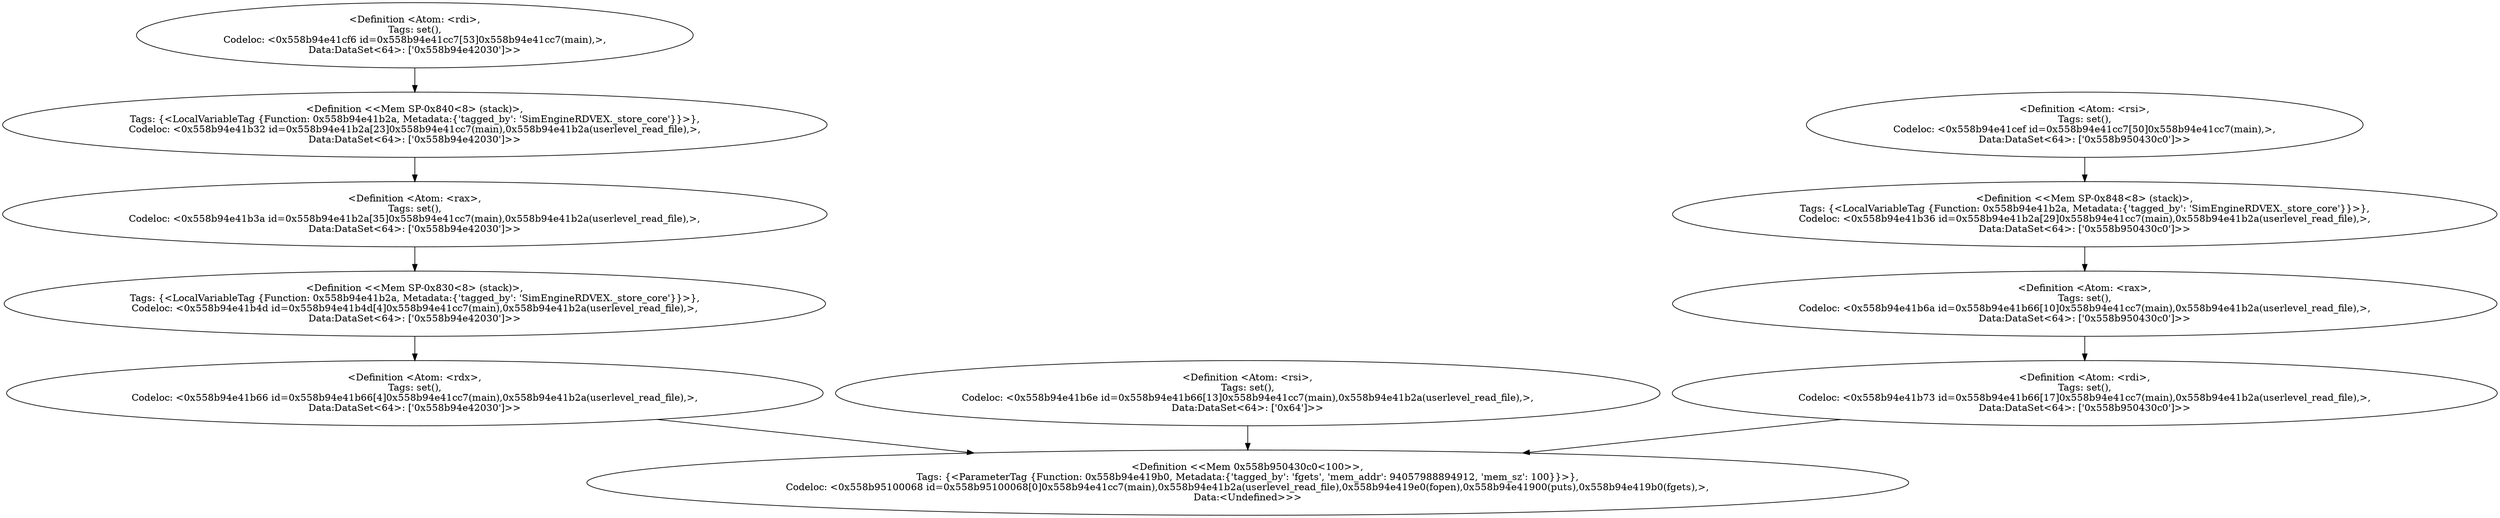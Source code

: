 strict digraph "" {
	"<Definition <Atom: <rdi>,
Tags: set(),
Codeloc: <0x558b94e41b73 id=0x558b94e41b66[17]0x558b94e41cc7(main),0x558b94e41b2a(userlevel_\
read_file),>,
Data:DataSet<64>: ['0x558b950430c0']>>" -> "<Definition <<Mem 0x558b950430c0<100>>,
Tags: {<ParameterTag {Function: 0x558b94e419b0, Metadata:{'tagged_by': 'fgets', 'mem_addr': \
94057988894912, 'mem_sz': 100}}>},
Codeloc: <0x558b95100068 id=0x558b95100068[0]0x558b94e41cc7(main),0x558b94e41b2a(userlevel_read_\
file),0x558b94e419e0(fopen),0x558b94e41900(puts),0x558b94e419b0(fgets),>,
Data:<Undefined>>>";
	"<Definition <Atom: <rdx>,
Tags: set(),
Codeloc: <0x558b94e41b66 id=0x558b94e41b66[4]0x558b94e41cc7(main),0x558b94e41b2a(userlevel_\
read_file),>,
Data:DataSet<64>: ['0x558b94e42030']>>" -> "<Definition <<Mem 0x558b950430c0<100>>,
Tags: {<ParameterTag {Function: 0x558b94e419b0, Metadata:{'tagged_by': 'fgets', 'mem_addr': \
94057988894912, 'mem_sz': 100}}>},
Codeloc: <0x558b95100068 id=0x558b95100068[0]0x558b94e41cc7(main),0x558b94e41b2a(userlevel_read_\
file),0x558b94e419e0(fopen),0x558b94e41900(puts),0x558b94e419b0(fgets),>,
Data:<Undefined>>>";
	"<Definition <Atom: <rsi>,
Tags: set(),
Codeloc: <0x558b94e41b6e id=0x558b94e41b66[13]0x558b94e41cc7(main),0x558b94e41b2a(userlevel_\
read_file),>,
Data:DataSet<64>: ['0x64']>>" -> "<Definition <<Mem 0x558b950430c0<100>>,
Tags: {<ParameterTag {Function: 0x558b94e419b0, Metadata:{'tagged_by': 'fgets', 'mem_addr': \
94057988894912, 'mem_sz': 100}}>},
Codeloc: <0x558b95100068 id=0x558b95100068[0]0x558b94e41cc7(main),0x558b94e41b2a(userlevel_read_\
file),0x558b94e419e0(fopen),0x558b94e41900(puts),0x558b94e419b0(fgets),>,
Data:<Undefined>>>";
	"<Definition <Atom: <rax>,
Tags: set(),
Codeloc: <0x558b94e41b6a id=0x558b94e41b66[10]0x558b94e41cc7(main),0x558b94e41b2a(userlevel_\
read_file),>,
Data:DataSet<64>: ['0x558b950430c0']>>" -> "<Definition <Atom: <rdi>,
Tags: set(),
Codeloc: <0x558b94e41b73 id=0x558b94e41b66[17]0x558b94e41cc7(main),0x558b94e41b2a(userlevel_\
read_file),>,
Data:DataSet<64>: ['0x558b950430c0']>>";
	"<Definition <<Mem SP-0x848<8> (stack)>,
Tags: {<LocalVariableTag {Function: 0x558b94e41b2a, Metadata:{'tagged_by': 'SimEngineRDVEX._\
store_core'}}>},
Codeloc: <0x558b94e41b36 id=0x558b94e41b2a[29]0x558b94e41cc7(main),0x558b94e41b2a(userlevel_read_file),>,
Data:\
DataSet<64>: ['0x558b950430c0']>>" -> "<Definition <Atom: <rax>,
Tags: set(),
Codeloc: <0x558b94e41b6a id=0x558b94e41b66[10]0x558b94e41cc7(main),0x558b94e41b2a(userlevel_\
read_file),>,
Data:DataSet<64>: ['0x558b950430c0']>>";
	"<Definition <Atom: <rsi>,
Tags: set(),
Codeloc: <0x558b94e41cef id=0x558b94e41cc7[50]0x558b94e41cc7(main),>,
Data:DataSet<64>: ['\
0x558b950430c0']>>" -> "<Definition <<Mem SP-0x848<8> (stack)>,
Tags: {<LocalVariableTag {Function: 0x558b94e41b2a, Metadata:{'tagged_by': 'SimEngineRDVEX._\
store_core'}}>},
Codeloc: <0x558b94e41b36 id=0x558b94e41b2a[29]0x558b94e41cc7(main),0x558b94e41b2a(userlevel_read_file),>,
Data:\
DataSet<64>: ['0x558b950430c0']>>";
	"<Definition <<Mem SP-0x830<8> (stack)>,
Tags: {<LocalVariableTag {Function: 0x558b94e41b2a, Metadata:{'tagged_by': 'SimEngineRDVEX._\
store_core'}}>},
Codeloc: <0x558b94e41b4d id=0x558b94e41b4d[4]0x558b94e41cc7(main),0x558b94e41b2a(userlevel_read_file),>,
Data:DataSet<\
64>: ['0x558b94e42030']>>" -> "<Definition <Atom: <rdx>,
Tags: set(),
Codeloc: <0x558b94e41b66 id=0x558b94e41b66[4]0x558b94e41cc7(main),0x558b94e41b2a(userlevel_\
read_file),>,
Data:DataSet<64>: ['0x558b94e42030']>>";
	"<Definition <Atom: <rax>,
Tags: set(),
Codeloc: <0x558b94e41b3a id=0x558b94e41b2a[35]0x558b94e41cc7(main),0x558b94e41b2a(userlevel_\
read_file),>,
Data:DataSet<64>: ['0x558b94e42030']>>" -> "<Definition <<Mem SP-0x830<8> (stack)>,
Tags: {<LocalVariableTag {Function: 0x558b94e41b2a, Metadata:{'tagged_by': 'SimEngineRDVEX._\
store_core'}}>},
Codeloc: <0x558b94e41b4d id=0x558b94e41b4d[4]0x558b94e41cc7(main),0x558b94e41b2a(userlevel_read_file),>,
Data:DataSet<\
64>: ['0x558b94e42030']>>";
	"<Definition <<Mem SP-0x840<8> (stack)>,
Tags: {<LocalVariableTag {Function: 0x558b94e41b2a, Metadata:{'tagged_by': 'SimEngineRDVEX._\
store_core'}}>},
Codeloc: <0x558b94e41b32 id=0x558b94e41b2a[23]0x558b94e41cc7(main),0x558b94e41b2a(userlevel_read_file),>,
Data:\
DataSet<64>: ['0x558b94e42030']>>" -> "<Definition <Atom: <rax>,
Tags: set(),
Codeloc: <0x558b94e41b3a id=0x558b94e41b2a[35]0x558b94e41cc7(main),0x558b94e41b2a(userlevel_\
read_file),>,
Data:DataSet<64>: ['0x558b94e42030']>>";
	"<Definition <Atom: <rdi>,
Tags: set(),
Codeloc: <0x558b94e41cf6 id=0x558b94e41cc7[53]0x558b94e41cc7(main),>,
Data:DataSet<64>: ['\
0x558b94e42030']>>" -> "<Definition <<Mem SP-0x840<8> (stack)>,
Tags: {<LocalVariableTag {Function: 0x558b94e41b2a, Metadata:{'tagged_by': 'SimEngineRDVEX._\
store_core'}}>},
Codeloc: <0x558b94e41b32 id=0x558b94e41b2a[23]0x558b94e41cc7(main),0x558b94e41b2a(userlevel_read_file),>,
Data:\
DataSet<64>: ['0x558b94e42030']>>";
}
